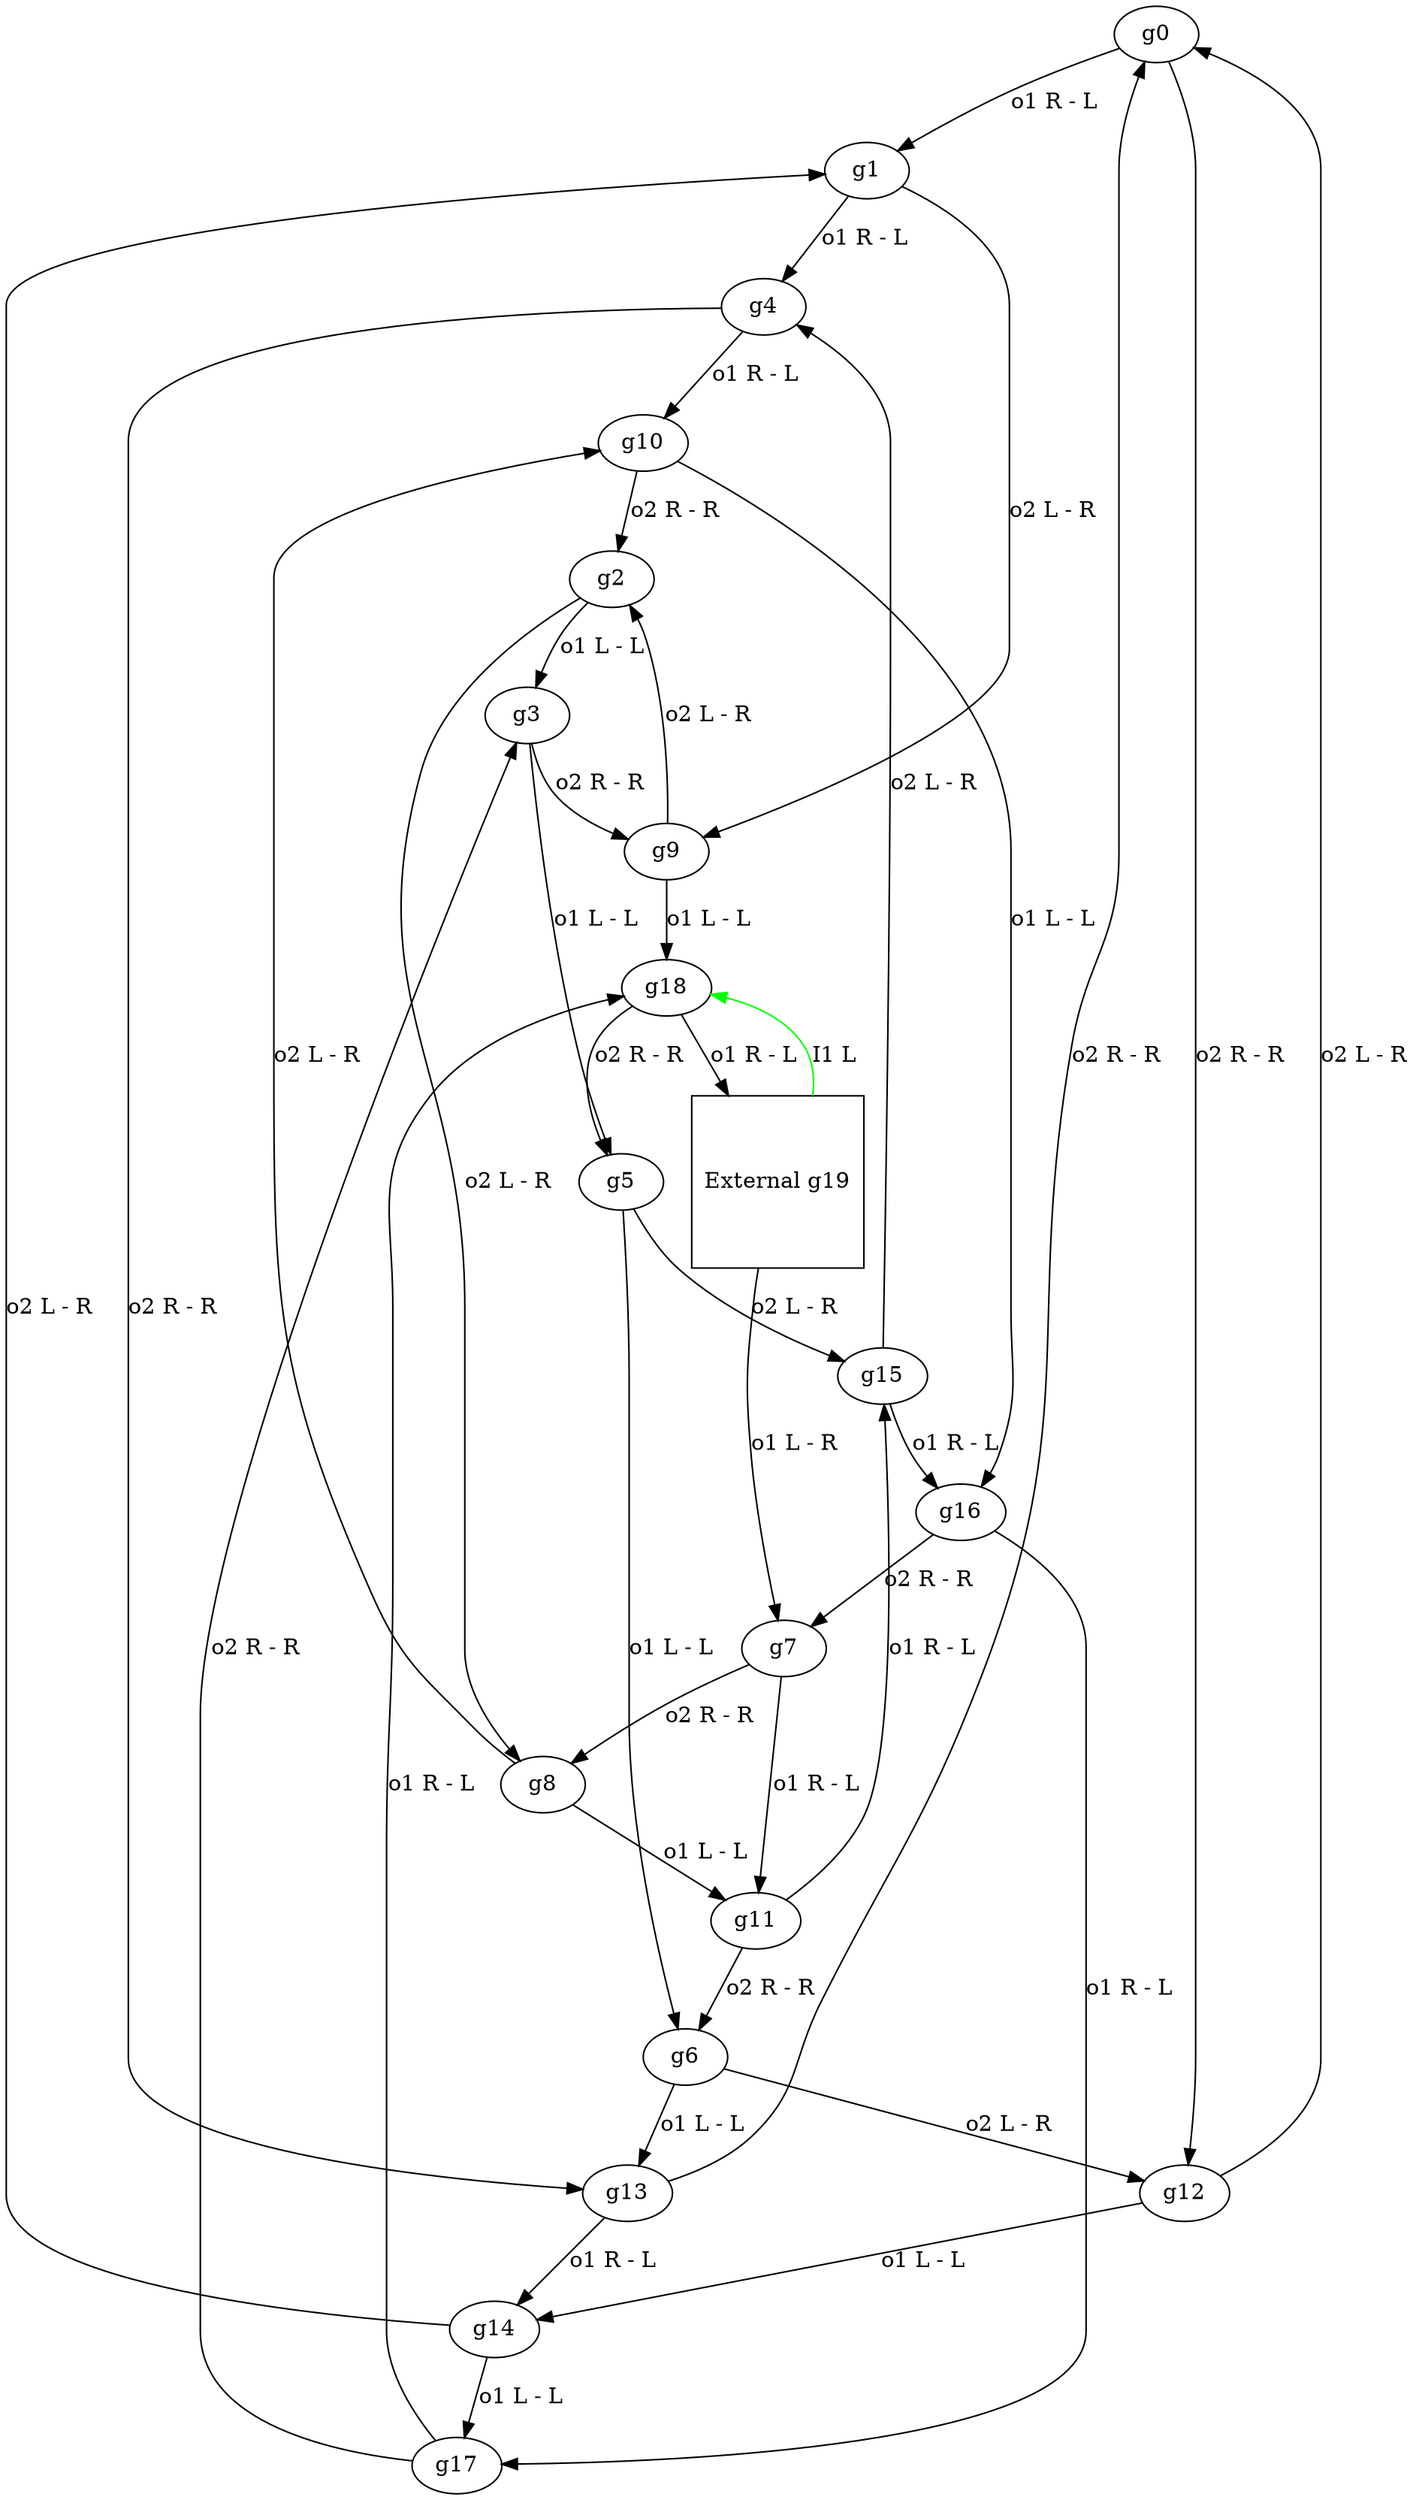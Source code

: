 digraph G {
# 0        12R13R0#1R12R ('12', 'R', '13', 'R', '1', 'R', '12', 'R')
# 1          14R0L0#4R9L ('14', 'R', '0', 'L', '4', 'R', '9', 'L')
# 2          9R10R0#3L8L ('9', 'R', '10', 'R', '3', 'L', '8', 'L')
# 3          2L17R0#5L9R ('2', 'L', '17', 'R', '5', 'L', '9', 'R')
# 4        15R1L0#10R13R ('15', 'R', '1', 'L', '10', 'R', '13', 'R')
# 5         3L18R0#6L15L ('3', 'L', '18', 'R', '6', 'L', '15', 'L')
# 6        5L11R0#13L12L ('5', 'L', '11', 'R', '13', 'L', '12', 'L')
# 7        19R16R0#11R8R ('19', 'R', '16', 'R', '11', 'R', '8', 'R')
# 8         2R7R0#11L10L ('2', 'R', '7', 'R', '11', 'L', '10', 'L')
# 9          1R3R0#18L2L ('1', 'R', '3', 'R', '18', 'L', '2', 'L')
# 10          8R4L0#16L2R ('8', 'R', '4', 'L', '16', 'L', '2', 'R')
# 11          8L7L0#15R6R ('8', 'L', '7', 'L', '15', 'R', '6', 'R')
# 12          6R0R0#14L0L ('6', 'R', '0', 'R', '14', 'L', '0', 'L')
# 13          6L4R0#14R0R ('6', 'L', '4', 'R', '14', 'R', '0', 'R')
# 14        12L13L0#17L1L ('12', 'L', '13', 'L', '17', 'L', '1', 'L')
# 15         5R11L0#16R4L ('5', 'R', '11', 'L', '16', 'R', '4', 'L')
# 16        10L15L0#17R7R ('10', 'L', '15', 'L', '17', 'R', '7', 'R')
# 17        14L16L0#18R3R ('14', 'L', '16', 'L', '18', 'R', '3', 'R')
# 18         9L17L0#19R5R ('9', 'L', '17', 'L', '19', 'R', '5', 'R')
#            X18L0#X7L ('18', 'L', '7', 'L')
# 12R13R0#1R12R ('12', 'R', '13', 'R', '1', 'R', '12', 'R')
g0 -> g1 [label="o1 R - L"];
g0 -> g12 [label="o2 R - R"];
# 14R0L0#4R9L ('14', 'R', '0', 'L', '4', 'R', '9', 'L')
g1 -> g4 [label="o1 R - L"];
g1 -> g9 [label="o2 L - R"];
# 9R10R0#3L8L ('9', 'R', '10', 'R', '3', 'L', '8', 'L')
g2 -> g3 [label="o1 L - L"];
g2 -> g8 [label="o2 L - R"];
# 2L17R0#5L9R ('2', 'L', '17', 'R', '5', 'L', '9', 'R')
g3 -> g5 [label="o1 L - L"];
g3 -> g9 [label="o2 R - R"];
# 15R1L0#10R13R ('15', 'R', '1', 'L', '10', 'R', '13', 'R')
g4 -> g10 [label="o1 R - L"];
g4 -> g13 [label="o2 R - R"];
# 3L18R0#6L15L ('3', 'L', '18', 'R', '6', 'L', '15', 'L')
g5 -> g6 [label="o1 L - L"];
g5 -> g15 [label="o2 L - R"];
# 5L11R0#13L12L ('5', 'L', '11', 'R', '13', 'L', '12', 'L')
g6 -> g13 [label="o1 L - L"];
g6 -> g12 [label="o2 L - R"];
# 19R16R0#11R8R ('19', 'R', '16', 'R', '11', 'R', '8', 'R')
g7 -> g11 [label="o1 R - L"];
g7 -> g8 [label="o2 R - R"];
# 2R7R0#11L10L ('2', 'R', '7', 'R', '11', 'L', '10', 'L')
g8 -> g11 [label="o1 L - L"];
g8 -> g10 [label="o2 L - R"];
# 1R3R0#18L2L ('1', 'R', '3', 'R', '18', 'L', '2', 'L')
g9 -> g18 [label="o1 L - L"];
g9 -> g2 [label="o2 L - R"];
# 8R4L0#16L2R ('8', 'R', '4', 'L', '16', 'L', '2', 'R')
g10 -> g16 [label="o1 L - L"];
g10 -> g2 [label="o2 R - R"];
# 8L7L0#15R6R ('8', 'L', '7', 'L', '15', 'R', '6', 'R')
g11 -> g15 [label="o1 R - L"];
g11 -> g6 [label="o2 R - R"];
# 6R0R0#14L0L ('6', 'R', '0', 'R', '14', 'L', '0', 'L')
g12 -> g14 [label="o1 L - L"];
g12 -> g0 [label="o2 L - R"];
# 6L4R0#14R0R ('6', 'L', '4', 'R', '14', 'R', '0', 'R')
g13 -> g14 [label="o1 R - L"];
g13 -> g0 [label="o2 R - R"];
# 12L13L0#17L1L ('12', 'L', '13', 'L', '17', 'L', '1', 'L')
g14 -> g17 [label="o1 L - L"];
g14 -> g1 [label="o2 L - R"];
# 5R11L0#16R4L ('5', 'R', '11', 'L', '16', 'R', '4', 'L')
g15 -> g16 [label="o1 R - L"];
g15 -> g4 [label="o2 L - R"];
# 10L15L0#17R7R ('10', 'L', '15', 'L', '17', 'R', '7', 'R')
g16 -> g17 [label="o1 R - L"];
g16 -> g7 [label="o2 R - R"];
# 14L16L0#18R3R ('14', 'L', '16', 'L', '18', 'R', '3', 'R')
g17 -> g18 [label="o1 R - L"];
g17 -> g3 [label="o2 R - R"];
# 9L17L0#19R5R ('9', 'L', '17', 'L', '19', 'R', '5', 'R')
g18 -> g19 [label="o1 R - L"];
g18 -> g5 [label="o2 R - R"];
# External Gate X18L0#X7L ('18', 'L', '7', 'L')
g19 [label="External g19", shape=square ];
g19 -> g18 [label="I1 L", color=green ];
g19 -> g7 [label="o1 L - R"];
}
